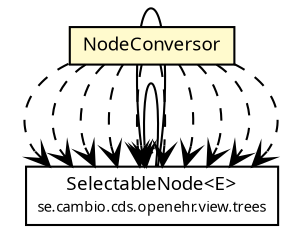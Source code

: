 #!/usr/local/bin/dot
#
# Class diagram 
# Generated by UMLGraph version R5_6 (http://www.umlgraph.org/)
#

digraph G {
	edge [fontname="Trebuchet MS",fontsize=10,labelfontname="Trebuchet MS",labelfontsize=10];
	node [fontname="Trebuchet MS",fontsize=10,shape=plaintext];
	nodesep=0.25;
	ranksep=0.5;
	// se.cambio.cds.openehr.view.trees.SelectableNode<E>
	c257460 [label=<<table title="se.cambio.cds.openehr.view.trees.SelectableNode" border="0" cellborder="1" cellspacing="0" cellpadding="2" port="p" href="../trees/SelectableNode.html">
		<tr><td><table border="0" cellspacing="0" cellpadding="1">
<tr><td align="center" balign="center"><font face="Trebuchet MS"> SelectableNode&lt;E&gt; </font></td></tr>
<tr><td align="center" balign="center"><font face="Trebuchet MS" point-size="7.0"> se.cambio.cds.openehr.view.trees </font></td></tr>
		</table></td></tr>
		</table>>, URL="../trees/SelectableNode.html", fontname="Trebuchet MS", fontcolor="black", fontsize=9.0];
	// se.cambio.cds.openehr.view.util.NodeConversor
	c257462 [label=<<table title="se.cambio.cds.openehr.view.util.NodeConversor" border="0" cellborder="1" cellspacing="0" cellpadding="2" port="p" bgcolor="lemonChiffon" href="./NodeConversor.html">
		<tr><td><table border="0" cellspacing="0" cellpadding="1">
<tr><td align="center" balign="center"><font face="Trebuchet MS"> NodeConversor </font></td></tr>
		</table></td></tr>
		</table>>, URL="./NodeConversor.html", fontname="Trebuchet MS", fontcolor="black", fontsize=9.0];
	// se.cambio.cds.openehr.view.trees.SelectableNode<E> NAVASSOC se.cambio.cds.openehr.view.trees.SelectableNode<E>
	c257460:p -> c257460:p [taillabel="", label="", headlabel="", fontname="Trebuchet MS", fontcolor="black", fontsize=10.0, color="black", arrowhead=open];
	// se.cambio.cds.openehr.view.trees.SelectableNode<E> NAVASSOC se.cambio.cds.openehr.view.trees.SelectableNode<E>
	c257460:p -> c257460:p [taillabel="", label="", headlabel="*", fontname="Trebuchet MS", fontcolor="black", fontsize=10.0, color="black", arrowhead=open];
	// se.cambio.cds.openehr.view.util.NodeConversor DEPEND se.cambio.cds.openehr.view.trees.SelectableNode<E>
	c257462:p -> c257460:p [taillabel="", label="", headlabel="", fontname="Trebuchet MS", fontcolor="black", fontsize=10.0, color="black", arrowhead=open, style=dashed];
	// se.cambio.cds.openehr.view.util.NodeConversor DEPEND se.cambio.cds.openehr.view.trees.SelectableNode<E>
	c257462:p -> c257460:p [taillabel="", label="", headlabel="", fontname="Trebuchet MS", fontcolor="black", fontsize=10.0, color="black", arrowhead=open, style=dashed];
	// se.cambio.cds.openehr.view.util.NodeConversor DEPEND se.cambio.cds.openehr.view.trees.SelectableNode<E>
	c257462:p -> c257460:p [taillabel="", label="", headlabel="", fontname="Trebuchet MS", fontcolor="black", fontsize=10.0, color="black", arrowhead=open, style=dashed];
	// se.cambio.cds.openehr.view.util.NodeConversor DEPEND se.cambio.cds.openehr.view.trees.SelectableNode<E>
	c257462:p -> c257460:p [taillabel="", label="", headlabel="", fontname="Trebuchet MS", fontcolor="black", fontsize=10.0, color="black", arrowhead=open, style=dashed];
	// se.cambio.cds.openehr.view.util.NodeConversor DEPEND se.cambio.cds.openehr.view.trees.SelectableNode<E>
	c257462:p -> c257460:p [taillabel="", label="", headlabel="", fontname="Trebuchet MS", fontcolor="black", fontsize=10.0, color="black", arrowhead=open, style=dashed];
	// se.cambio.cds.openehr.view.util.NodeConversor DEPEND se.cambio.cds.openehr.view.trees.SelectableNode<E>
	c257462:p -> c257460:p [taillabel="", label="", headlabel="", fontname="Trebuchet MS", fontcolor="black", fontsize=10.0, color="black", arrowhead=open, style=dashed];
	// se.cambio.cds.openehr.view.util.NodeConversor DEPEND se.cambio.cds.openehr.view.trees.SelectableNode<E>
	c257462:p -> c257460:p [taillabel="", label="", headlabel="", fontname="Trebuchet MS", fontcolor="black", fontsize=10.0, color="black", arrowhead=open, style=dashed];
	// se.cambio.cds.openehr.view.util.NodeConversor DEPEND se.cambio.cds.openehr.view.trees.SelectableNode<E>
	c257462:p -> c257460:p [taillabel="", label="", headlabel="", fontname="Trebuchet MS", fontcolor="black", fontsize=10.0, color="black", arrowhead=open, style=dashed];
	// se.cambio.cds.openehr.view.util.NodeConversor DEPEND se.cambio.cds.openehr.view.trees.SelectableNode<E>
	c257462:p -> c257460:p [taillabel="", label="", headlabel="", fontname="Trebuchet MS", fontcolor="black", fontsize=10.0, color="black", arrowhead=open, style=dashed];
	// se.cambio.cds.openehr.view.util.NodeConversor DEPEND se.cambio.cds.openehr.view.trees.SelectableNode<E>
	c257462:p -> c257460:p [taillabel="", label="", headlabel="", fontname="Trebuchet MS", fontcolor="black", fontsize=10.0, color="black", arrowhead=open, style=dashed];
}

